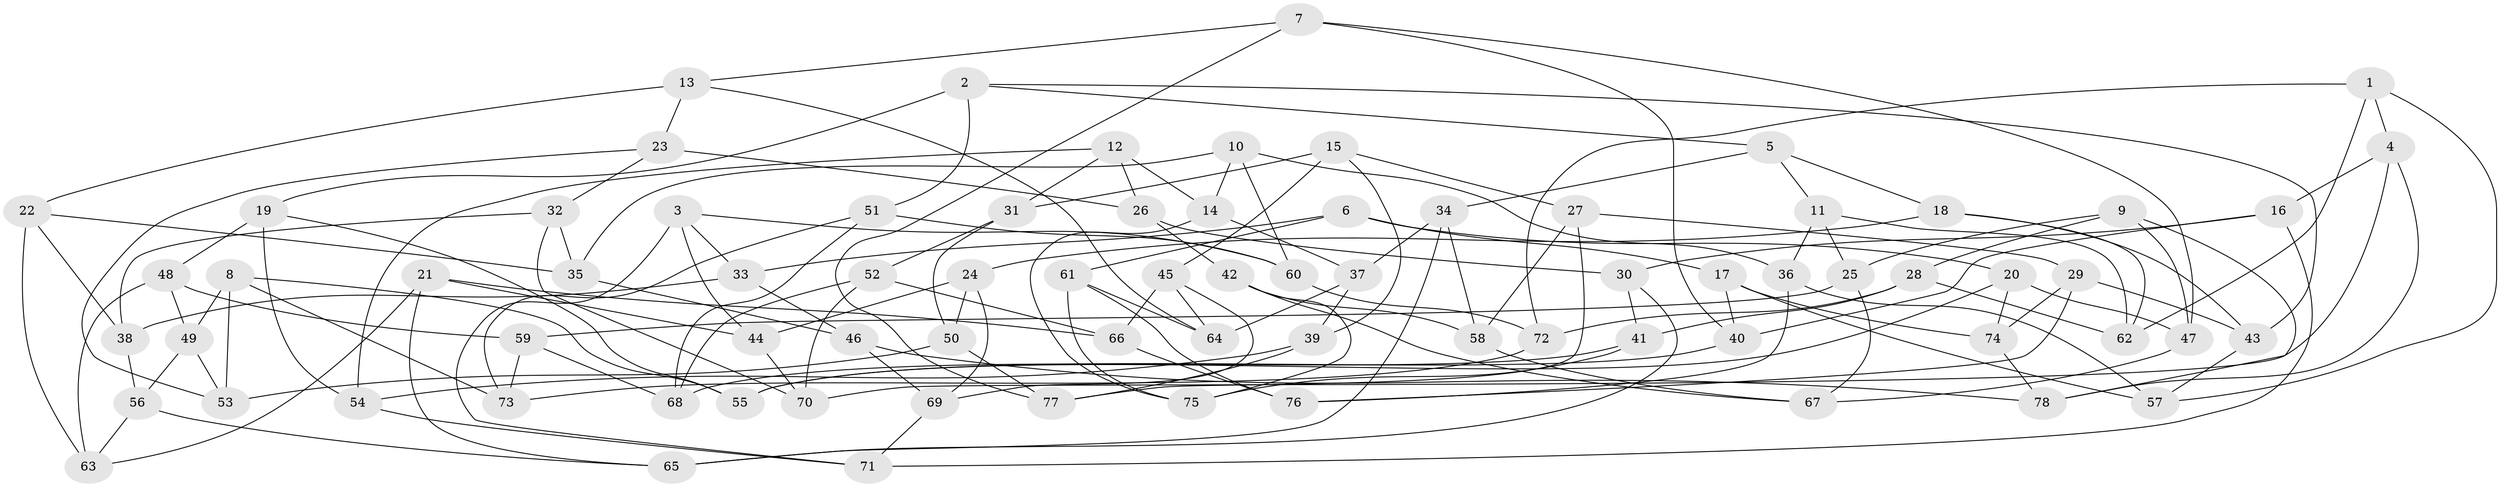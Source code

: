 // coarse degree distribution, {4: 0.3877551020408163, 6: 0.5306122448979592, 5: 0.061224489795918366, 3: 0.02040816326530612}
// Generated by graph-tools (version 1.1) at 2025/42/03/06/25 10:42:22]
// undirected, 78 vertices, 156 edges
graph export_dot {
graph [start="1"]
  node [color=gray90,style=filled];
  1;
  2;
  3;
  4;
  5;
  6;
  7;
  8;
  9;
  10;
  11;
  12;
  13;
  14;
  15;
  16;
  17;
  18;
  19;
  20;
  21;
  22;
  23;
  24;
  25;
  26;
  27;
  28;
  29;
  30;
  31;
  32;
  33;
  34;
  35;
  36;
  37;
  38;
  39;
  40;
  41;
  42;
  43;
  44;
  45;
  46;
  47;
  48;
  49;
  50;
  51;
  52;
  53;
  54;
  55;
  56;
  57;
  58;
  59;
  60;
  61;
  62;
  63;
  64;
  65;
  66;
  67;
  68;
  69;
  70;
  71;
  72;
  73;
  74;
  75;
  76;
  77;
  78;
  1 -- 72;
  1 -- 62;
  1 -- 57;
  1 -- 4;
  2 -- 43;
  2 -- 51;
  2 -- 19;
  2 -- 5;
  3 -- 33;
  3 -- 60;
  3 -- 44;
  3 -- 71;
  4 -- 70;
  4 -- 78;
  4 -- 16;
  5 -- 34;
  5 -- 11;
  5 -- 18;
  6 -- 20;
  6 -- 33;
  6 -- 17;
  6 -- 61;
  7 -- 13;
  7 -- 47;
  7 -- 77;
  7 -- 40;
  8 -- 53;
  8 -- 73;
  8 -- 55;
  8 -- 49;
  9 -- 47;
  9 -- 28;
  9 -- 25;
  9 -- 78;
  10 -- 14;
  10 -- 35;
  10 -- 36;
  10 -- 60;
  11 -- 36;
  11 -- 25;
  11 -- 62;
  12 -- 14;
  12 -- 31;
  12 -- 26;
  12 -- 54;
  13 -- 22;
  13 -- 64;
  13 -- 23;
  14 -- 75;
  14 -- 37;
  15 -- 31;
  15 -- 39;
  15 -- 45;
  15 -- 27;
  16 -- 30;
  16 -- 40;
  16 -- 71;
  17 -- 40;
  17 -- 57;
  17 -- 74;
  18 -- 62;
  18 -- 43;
  18 -- 24;
  19 -- 55;
  19 -- 48;
  19 -- 54;
  20 -- 74;
  20 -- 47;
  20 -- 55;
  21 -- 63;
  21 -- 66;
  21 -- 44;
  21 -- 65;
  22 -- 63;
  22 -- 38;
  22 -- 35;
  23 -- 26;
  23 -- 53;
  23 -- 32;
  24 -- 44;
  24 -- 69;
  24 -- 50;
  25 -- 59;
  25 -- 67;
  26 -- 42;
  26 -- 30;
  27 -- 29;
  27 -- 58;
  27 -- 77;
  28 -- 72;
  28 -- 41;
  28 -- 62;
  29 -- 74;
  29 -- 43;
  29 -- 76;
  30 -- 65;
  30 -- 41;
  31 -- 52;
  31 -- 50;
  32 -- 38;
  32 -- 70;
  32 -- 35;
  33 -- 46;
  33 -- 38;
  34 -- 65;
  34 -- 58;
  34 -- 37;
  35 -- 46;
  36 -- 57;
  36 -- 76;
  37 -- 64;
  37 -- 39;
  38 -- 56;
  39 -- 77;
  39 -- 54;
  40 -- 55;
  41 -- 68;
  41 -- 75;
  42 -- 75;
  42 -- 67;
  42 -- 58;
  43 -- 57;
  44 -- 70;
  45 -- 64;
  45 -- 69;
  45 -- 66;
  46 -- 78;
  46 -- 69;
  47 -- 67;
  48 -- 59;
  48 -- 63;
  48 -- 49;
  49 -- 53;
  49 -- 56;
  50 -- 53;
  50 -- 77;
  51 -- 60;
  51 -- 68;
  51 -- 73;
  52 -- 70;
  52 -- 66;
  52 -- 68;
  54 -- 71;
  56 -- 63;
  56 -- 65;
  58 -- 67;
  59 -- 73;
  59 -- 68;
  60 -- 72;
  61 -- 75;
  61 -- 76;
  61 -- 64;
  66 -- 76;
  69 -- 71;
  72 -- 73;
  74 -- 78;
}

